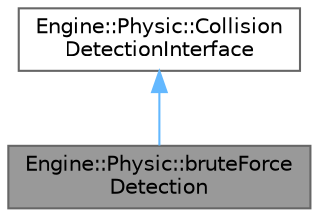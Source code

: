 digraph "Engine::Physic::bruteForceDetection"
{
 // LATEX_PDF_SIZE
  bgcolor="transparent";
  edge [fontname=Helvetica,fontsize=10,labelfontname=Helvetica,labelfontsize=10];
  node [fontname=Helvetica,fontsize=10,shape=box,height=0.2,width=0.4];
  Node1 [id="Node000001",label="Engine::Physic::bruteForce\lDetection",height=0.2,width=0.4,color="gray40", fillcolor="grey60", style="filled", fontcolor="black",tooltip="Detección de colisiones mediante fuerza bruta."];
  Node2 -> Node1 [id="edge1_Node000001_Node000002",dir="back",color="steelblue1",style="solid",tooltip=" "];
  Node2 [id="Node000002",label="Engine::Physic::Collision\lDetectionInterface",height=0.2,width=0.4,color="gray40", fillcolor="white", style="filled",URL="$class_engine_1_1_physic_1_1_collision_detection_interface.html",tooltip="Interfaz para implementar algoritmos de detección de colisiones."];
}
